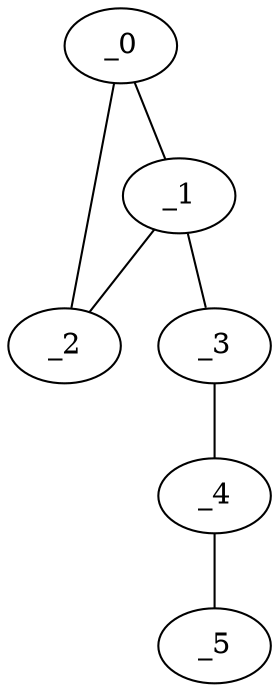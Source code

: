graph AP1_0091 {
	_0	 [x="0.702237",
		y="0.717955"];
	_1	 [x="1.21138",
		y="2.42731"];
	_0 -- _1;
	_2	 [x="2.21737",
		y="0.396381"];
	_0 -- _2;
	_1 -- _2;
	_3	 [x="1.2027",
		y="2.09488"];
	_1 -- _3;
	_4	 [x="2.12",
		y="1.49"];
	_3 -- _4;
	_5	 [x="2.74551",
		y="2.48903"];
	_4 -- _5;
}
